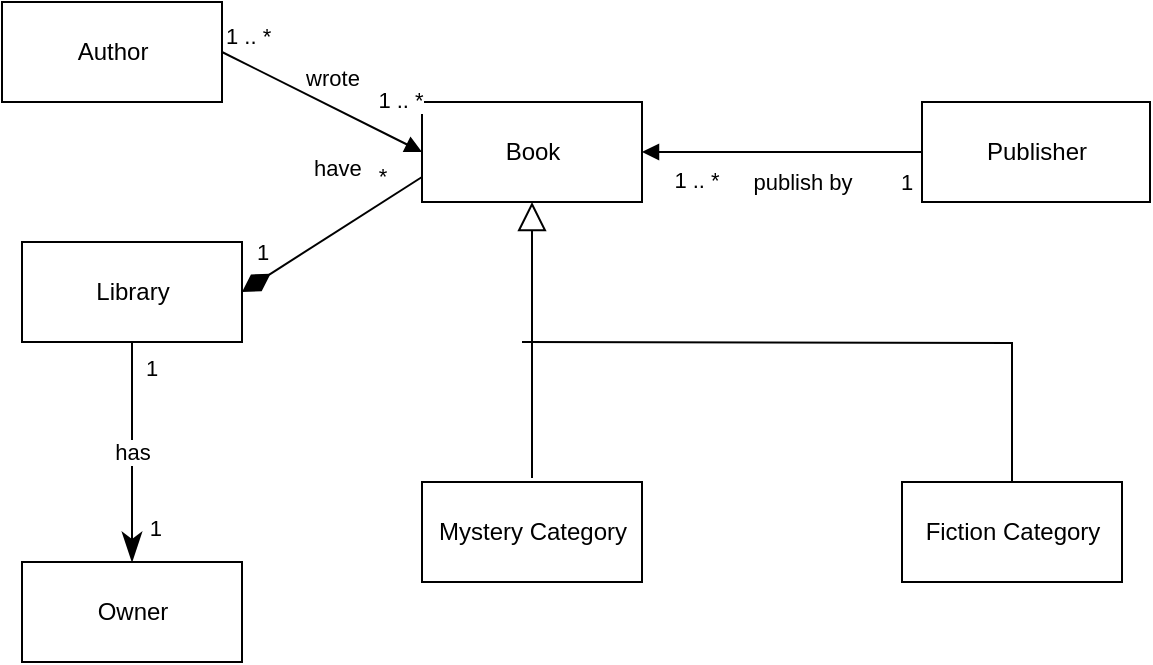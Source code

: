 <mxfile version="13.8.1" type="github"><diagram name="Page-1" id="e7e014a7-5840-1c2e-5031-d8a46d1fe8dd"><mxGraphModel dx="1279" dy="702" grid="1" gridSize="10" guides="1" tooltips="1" connect="1" arrows="1" fold="1" page="1" pageScale="1" pageWidth="1169" pageHeight="826" background="#ffffff" math="0" shadow="0"><root><mxCell id="0"/><mxCell id="1" parent="0"/><mxCell id="knLu57VTrYO3LNqbHcME-41" value="Book" style="html=1;" parent="1" vertex="1"><mxGeometry x="320" y="250" width="110" height="50" as="geometry"/></mxCell><mxCell id="knLu57VTrYO3LNqbHcME-42" value="Author" style="html=1;" parent="1" vertex="1"><mxGeometry x="110" y="200" width="110" height="50" as="geometry"/></mxCell><mxCell id="knLu57VTrYO3LNqbHcME-43" value="Owner" style="html=1;" parent="1" vertex="1"><mxGeometry x="120" y="480" width="110" height="50" as="geometry"/></mxCell><mxCell id="knLu57VTrYO3LNqbHcME-44" value="Publisher" style="html=1;" parent="1" vertex="1"><mxGeometry x="570" y="250" width="114" height="50" as="geometry"/></mxCell><mxCell id="knLu57VTrYO3LNqbHcME-45" value="Library" style="html=1;" parent="1" vertex="1"><mxGeometry x="120" y="320" width="110" height="50" as="geometry"/></mxCell><mxCell id="knLu57VTrYO3LNqbHcME-46" style="edgeStyle=orthogonalEdgeStyle;rounded=0;orthogonalLoop=1;jettySize=auto;html=1;startArrow=none;startFill=0;endArrow=none;endFill=0;strokeColor=#000000;entryX=0.5;entryY=0;entryDx=0;entryDy=0;" parent="1" target="knLu57VTrYO3LNqbHcME-47" edge="1"><mxGeometry relative="1" as="geometry"><mxPoint x="500" y="340" as="targetPoint"/><mxPoint x="370" y="370" as="sourcePoint"/></mxGeometry></mxCell><mxCell id="knLu57VTrYO3LNqbHcME-47" value="Fiction Category" style="html=1;" parent="1" vertex="1"><mxGeometry x="560" y="440" width="110" height="50" as="geometry"/></mxCell><mxCell id="knLu57VTrYO3LNqbHcME-48" value="Mystery Category" style="html=1;" parent="1" vertex="1"><mxGeometry x="320" y="440" width="110" height="50" as="geometry"/></mxCell><mxCell id="knLu57VTrYO3LNqbHcME-49" value="has" style="endArrow=classicThin;html=1;endSize=12;startArrow=none;startSize=14;startFill=0;strokeColor=#000000;endFill=1;exitX=0.5;exitY=1;exitDx=0;exitDy=0;" parent="1" source="knLu57VTrYO3LNqbHcME-45" target="knLu57VTrYO3LNqbHcME-43" edge="1"><mxGeometry relative="1" as="geometry"><mxPoint x="280" y="120" as="sourcePoint"/><mxPoint x="440" y="120" as="targetPoint"/></mxGeometry></mxCell><mxCell id="knLu57VTrYO3LNqbHcME-50" value="1" style="edgeLabel;resizable=0;html=1;align=left;verticalAlign=top;" parent="knLu57VTrYO3LNqbHcME-49" connectable="0" vertex="1"><mxGeometry x="-1" relative="1" as="geometry"><mxPoint x="5" as="offset"/></mxGeometry></mxCell><mxCell id="knLu57VTrYO3LNqbHcME-51" value="1" style="edgeLabel;resizable=0;html=1;align=right;verticalAlign=top;" parent="knLu57VTrYO3LNqbHcME-49" connectable="0" vertex="1"><mxGeometry x="1" relative="1" as="geometry"><mxPoint x="15" y="-30" as="offset"/></mxGeometry></mxCell><mxCell id="knLu57VTrYO3LNqbHcME-52" value="" style="endArrow=block;endFill=1;html=1;align=left;verticalAlign=top;strokeColor=#000000;exitX=1;exitY=0.5;exitDx=0;exitDy=0;entryX=0;entryY=0.5;entryDx=0;entryDy=0;" parent="1" source="knLu57VTrYO3LNqbHcME-42" target="knLu57VTrYO3LNqbHcME-41" edge="1"><mxGeometry x="-1" relative="1" as="geometry"><mxPoint x="420" y="330" as="sourcePoint"/><mxPoint x="580" y="330" as="targetPoint"/><Array as="points"/></mxGeometry></mxCell><mxCell id="knLu57VTrYO3LNqbHcME-53" value="1 .. *" style="edgeLabel;resizable=0;html=1;align=left;verticalAlign=bottom;" parent="knLu57VTrYO3LNqbHcME-52" connectable="0" vertex="1"><mxGeometry x="-1" relative="1" as="geometry"/></mxCell><mxCell id="knLu57VTrYO3LNqbHcME-54" value="wrote" style="edgeLabel;html=1;align=center;verticalAlign=middle;resizable=0;points=[];" parent="knLu57VTrYO3LNqbHcME-52" vertex="1" connectable="0"><mxGeometry x="-0.179" y="-1" relative="1" as="geometry"><mxPoint x="13.82" y="-9.01" as="offset"/></mxGeometry></mxCell><mxCell id="knLu57VTrYO3LNqbHcME-55" value="1 .. *" style="edgeLabel;html=1;align=center;verticalAlign=middle;resizable=0;points=[];" parent="knLu57VTrYO3LNqbHcME-52" vertex="1" connectable="0"><mxGeometry x="0.758" y="2" relative="1" as="geometry"><mxPoint y="-18.15" as="offset"/></mxGeometry></mxCell><mxCell id="knLu57VTrYO3LNqbHcME-56" value="" style="endArrow=block;endFill=1;html=1;align=left;verticalAlign=top;strokeColor=#000000;exitX=0;exitY=0.5;exitDx=0;exitDy=0;entryX=1;entryY=0.5;entryDx=0;entryDy=0;" parent="1" source="knLu57VTrYO3LNqbHcME-44" target="knLu57VTrYO3LNqbHcME-41" edge="1"><mxGeometry x="-1" relative="1" as="geometry"><mxPoint x="550" y="210" as="sourcePoint"/><mxPoint x="710" y="210" as="targetPoint"/></mxGeometry></mxCell><mxCell id="knLu57VTrYO3LNqbHcME-57" value="1" style="edgeLabel;html=1;align=center;verticalAlign=middle;resizable=0;points=[];" parent="knLu57VTrYO3LNqbHcME-56" vertex="1" connectable="0"><mxGeometry x="-0.849" y="4" relative="1" as="geometry"><mxPoint x="2.1" y="11" as="offset"/></mxGeometry></mxCell><mxCell id="knLu57VTrYO3LNqbHcME-58" value="1 .. *" style="edgeLabel;html=1;align=center;verticalAlign=middle;resizable=0;points=[];" parent="knLu57VTrYO3LNqbHcME-56" vertex="1" connectable="0"><mxGeometry x="0.76" y="1" relative="1" as="geometry"><mxPoint x="9.65" y="12.35" as="offset"/></mxGeometry></mxCell><mxCell id="knLu57VTrYO3LNqbHcME-59" value="publish by" style="edgeLabel;html=1;align=center;verticalAlign=middle;resizable=0;points=[];" parent="knLu57VTrYO3LNqbHcME-56" vertex="1" connectable="0"><mxGeometry x="-0.298" y="2" relative="1" as="geometry"><mxPoint x="-11" y="13" as="offset"/></mxGeometry></mxCell><mxCell id="knLu57VTrYO3LNqbHcME-60" value="have" style="endArrow=none;html=1;endSize=12;startArrow=diamondThin;startSize=14;startFill=1;align=left;verticalAlign=bottom;strokeColor=#000000;entryX=0;entryY=0.75;entryDx=0;entryDy=0;endFill=0;exitX=1;exitY=0.5;exitDx=0;exitDy=0;" parent="1" source="knLu57VTrYO3LNqbHcME-45" target="knLu57VTrYO3LNqbHcME-41" edge="1"><mxGeometry x="0.065" y="26" relative="1" as="geometry"><mxPoint x="230" y="375" as="sourcePoint"/><mxPoint x="430" y="380" as="targetPoint"/><mxPoint as="offset"/></mxGeometry></mxCell><mxCell id="knLu57VTrYO3LNqbHcME-61" value="*" style="edgeLabel;html=1;align=center;verticalAlign=middle;resizable=0;points=[];" parent="knLu57VTrYO3LNqbHcME-60" vertex="1" connectable="0"><mxGeometry x="0.803" y="-3" relative="1" as="geometry"><mxPoint x="-13.11" y="-8.38" as="offset"/></mxGeometry></mxCell><mxCell id="knLu57VTrYO3LNqbHcME-62" value="1" style="edgeLabel;html=1;align=center;verticalAlign=middle;resizable=0;points=[];" parent="knLu57VTrYO3LNqbHcME-60" vertex="1" connectable="0"><mxGeometry x="-0.662" y="-1" relative="1" as="geometry"><mxPoint x="-5.75" y="-11.08" as="offset"/></mxGeometry></mxCell><mxCell id="knLu57VTrYO3LNqbHcME-63" value="" style="endArrow=block;endFill=0;endSize=12;html=1;fontFamily=Helvetica;fontSize=11;fontColor=#000000;align=center;strokeColor=#000000;elbow=vertical;" parent="1" target="knLu57VTrYO3LNqbHcME-41" edge="1"><mxGeometry x="-0.884" y="-135" width="80" relative="1" as="geometry"><mxPoint x="375" y="438" as="sourcePoint"/><mxPoint x="450" y="350" as="targetPoint"/><mxPoint as="offset"/></mxGeometry></mxCell></root></mxGraphModel></diagram></mxfile>